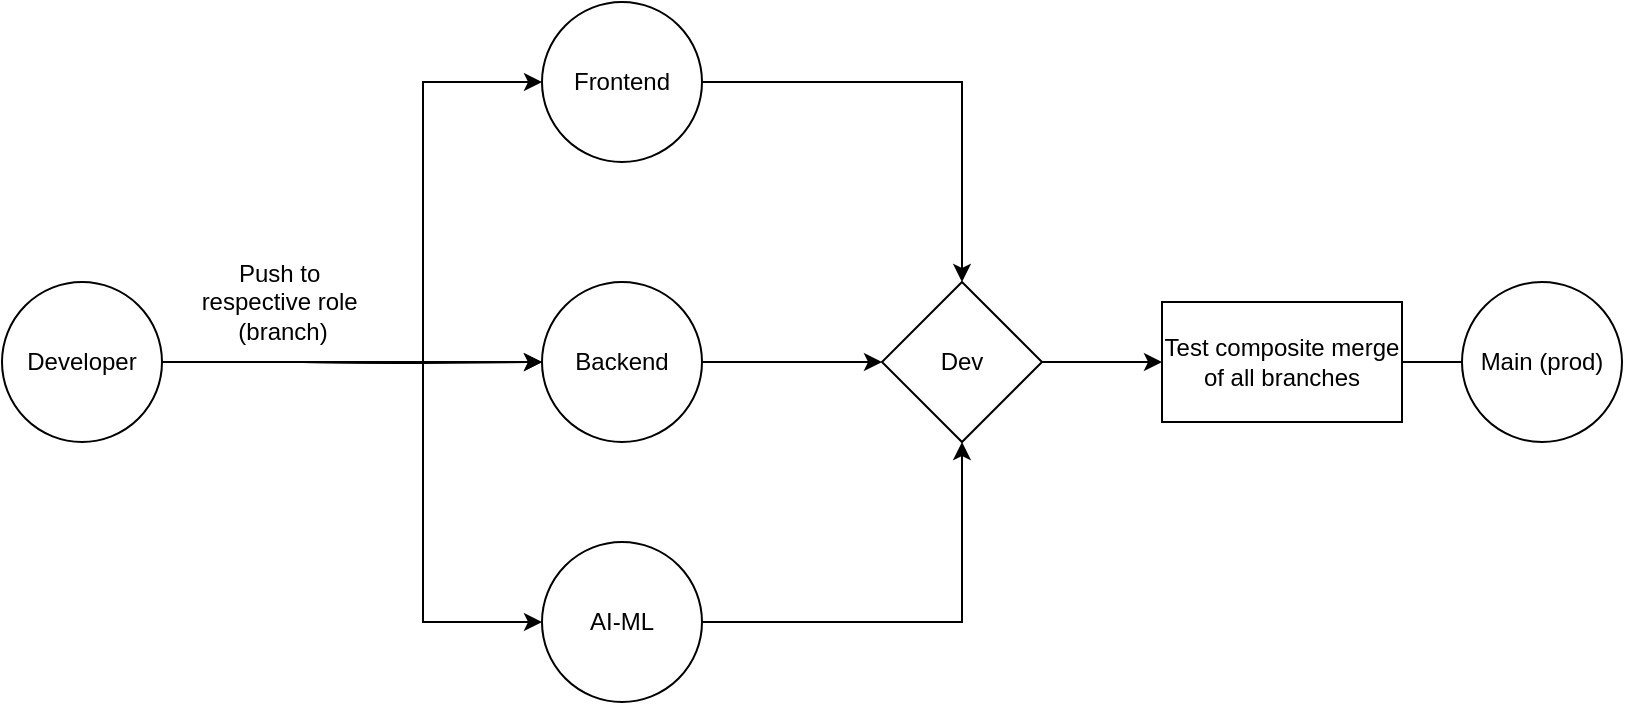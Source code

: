 <mxfile version="24.0.7" type="github">
  <diagram id="yPxyJZ8AM_hMuL3Unpa9" name="gitflow">
    <mxGraphModel dx="12670" dy="7609" grid="1" gridSize="10" guides="1" tooltips="1" connect="1" arrows="1" fold="1" page="1" pageScale="1" pageWidth="850" pageHeight="1100" math="0" shadow="0">
      <root>
        <mxCell id="0" />
        <mxCell id="1" parent="0" />
        <mxCell id="KGHINRXY6CZ559LXjGeJ-184" value="" style="edgeStyle=orthogonalEdgeStyle;rounded=0;orthogonalLoop=1;jettySize=auto;html=1;entryX=0;entryY=0.5;entryDx=0;entryDy=0;" edge="1" parent="1" target="KGHINRXY6CZ559LXjGeJ-183">
          <mxGeometry relative="1" as="geometry">
            <mxPoint x="1030" y="200" as="sourcePoint" />
          </mxGeometry>
        </mxCell>
        <mxCell id="KGHINRXY6CZ559LXjGeJ-196" style="edgeStyle=orthogonalEdgeStyle;rounded=0;orthogonalLoop=1;jettySize=auto;html=1;entryX=0;entryY=0.5;entryDx=0;entryDy=0;" edge="1" parent="1" target="KGHINRXY6CZ559LXjGeJ-193">
          <mxGeometry relative="1" as="geometry">
            <mxPoint x="1030" y="200" as="sourcePoint" />
          </mxGeometry>
        </mxCell>
        <mxCell id="KGHINRXY6CZ559LXjGeJ-197" style="edgeStyle=orthogonalEdgeStyle;rounded=0;orthogonalLoop=1;jettySize=auto;html=1;entryX=0;entryY=0.5;entryDx=0;entryDy=0;" edge="1" parent="1" target="KGHINRXY6CZ559LXjGeJ-194">
          <mxGeometry relative="1" as="geometry">
            <mxPoint x="1030" y="200" as="sourcePoint" />
          </mxGeometry>
        </mxCell>
        <mxCell id="KGHINRXY6CZ559LXjGeJ-201" style="edgeStyle=orthogonalEdgeStyle;rounded=0;orthogonalLoop=1;jettySize=auto;html=1;entryX=0;entryY=0.5;entryDx=0;entryDy=0;" edge="1" parent="1" source="KGHINRXY6CZ559LXjGeJ-182" target="KGHINRXY6CZ559LXjGeJ-193">
          <mxGeometry relative="1" as="geometry" />
        </mxCell>
        <mxCell id="KGHINRXY6CZ559LXjGeJ-182" value="Developer" style="ellipse;whiteSpace=wrap;html=1;aspect=fixed;" vertex="1" parent="1">
          <mxGeometry x="880" y="160" width="80" height="80" as="geometry" />
        </mxCell>
        <mxCell id="KGHINRXY6CZ559LXjGeJ-186" value="" style="edgeStyle=orthogonalEdgeStyle;rounded=0;orthogonalLoop=1;jettySize=auto;html=1;" edge="1" parent="1" source="KGHINRXY6CZ559LXjGeJ-183" target="KGHINRXY6CZ559LXjGeJ-185">
          <mxGeometry relative="1" as="geometry" />
        </mxCell>
        <mxCell id="KGHINRXY6CZ559LXjGeJ-183" value="Frontend" style="ellipse;whiteSpace=wrap;html=1;" vertex="1" parent="1">
          <mxGeometry x="1150" y="20" width="80" height="80" as="geometry" />
        </mxCell>
        <mxCell id="KGHINRXY6CZ559LXjGeJ-190" value="" style="edgeStyle=orthogonalEdgeStyle;rounded=0;orthogonalLoop=1;jettySize=auto;html=1;" edge="1" parent="1" source="KGHINRXY6CZ559LXjGeJ-185" target="KGHINRXY6CZ559LXjGeJ-189">
          <mxGeometry relative="1" as="geometry" />
        </mxCell>
        <mxCell id="KGHINRXY6CZ559LXjGeJ-185" value="Dev" style="rhombus;whiteSpace=wrap;html=1;" vertex="1" parent="1">
          <mxGeometry x="1320" y="160" width="80" height="80" as="geometry" />
        </mxCell>
        <mxCell id="KGHINRXY6CZ559LXjGeJ-192" value="" style="edgeStyle=orthogonalEdgeStyle;rounded=0;orthogonalLoop=1;jettySize=auto;html=1;" edge="1" parent="1" source="KGHINRXY6CZ559LXjGeJ-189">
          <mxGeometry relative="1" as="geometry">
            <mxPoint x="1680" y="200" as="targetPoint" />
          </mxGeometry>
        </mxCell>
        <mxCell id="KGHINRXY6CZ559LXjGeJ-189" value="Test composite merge of all branches" style="whiteSpace=wrap;html=1;" vertex="1" parent="1">
          <mxGeometry x="1460" y="170" width="120" height="60" as="geometry" />
        </mxCell>
        <mxCell id="KGHINRXY6CZ559LXjGeJ-191" value="Main (prod)" style="ellipse;whiteSpace=wrap;html=1;" vertex="1" parent="1">
          <mxGeometry x="1610" y="160" width="80" height="80" as="geometry" />
        </mxCell>
        <mxCell id="KGHINRXY6CZ559LXjGeJ-199" style="edgeStyle=orthogonalEdgeStyle;rounded=0;orthogonalLoop=1;jettySize=auto;html=1;entryX=0;entryY=0.5;entryDx=0;entryDy=0;" edge="1" parent="1" source="KGHINRXY6CZ559LXjGeJ-193" target="KGHINRXY6CZ559LXjGeJ-185">
          <mxGeometry relative="1" as="geometry" />
        </mxCell>
        <mxCell id="KGHINRXY6CZ559LXjGeJ-193" value="Backend" style="ellipse;whiteSpace=wrap;html=1;" vertex="1" parent="1">
          <mxGeometry x="1150" y="160" width="80" height="80" as="geometry" />
        </mxCell>
        <mxCell id="KGHINRXY6CZ559LXjGeJ-198" style="edgeStyle=orthogonalEdgeStyle;rounded=0;orthogonalLoop=1;jettySize=auto;html=1;" edge="1" parent="1" source="KGHINRXY6CZ559LXjGeJ-194" target="KGHINRXY6CZ559LXjGeJ-185">
          <mxGeometry relative="1" as="geometry" />
        </mxCell>
        <mxCell id="KGHINRXY6CZ559LXjGeJ-194" value="AI-ML" style="ellipse;whiteSpace=wrap;html=1;" vertex="1" parent="1">
          <mxGeometry x="1150" y="290" width="80" height="80" as="geometry" />
        </mxCell>
        <mxCell id="KGHINRXY6CZ559LXjGeJ-202" value="Push to&amp;nbsp;&lt;div&gt;respective role&amp;nbsp;&lt;/div&gt;&lt;div&gt;(branch)&lt;/div&gt;" style="text;html=1;align=center;verticalAlign=middle;resizable=0;points=[];autosize=1;strokeColor=none;fillColor=none;" vertex="1" parent="1">
          <mxGeometry x="970" y="140" width="100" height="60" as="geometry" />
        </mxCell>
      </root>
    </mxGraphModel>
  </diagram>
</mxfile>
